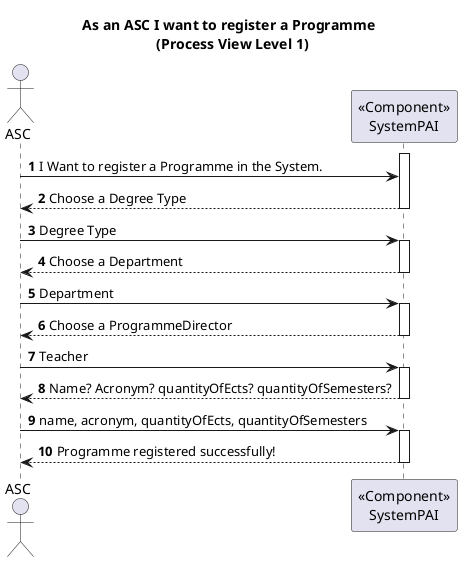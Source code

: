 @startuml
autonumber

title As an ASC I want to register a Programme \n (Process View Level 1)

actor ASC as Admin
participant "<<Component>>\nSystemPAI" as System

activate System
Admin -> System  : I Want to register a Programme in the System.

System --> Admin --: Choose a Degree Type

Admin -> System  ++: Degree Type

System --> Admin --: Choose a Department

Admin -> System  ++: Department

System --> Admin --: Choose a ProgrammeDirector

Admin -> System  ++: Teacher

System --> Admin  --: Name? Acronym? quantityOfEcts? quantityOfSemesters?

Admin -> System  ++: name, acronym, quantityOfEcts, quantityOfSemesters

System --> Admin  : Programme registered successfully!
deactivate System
@enduml